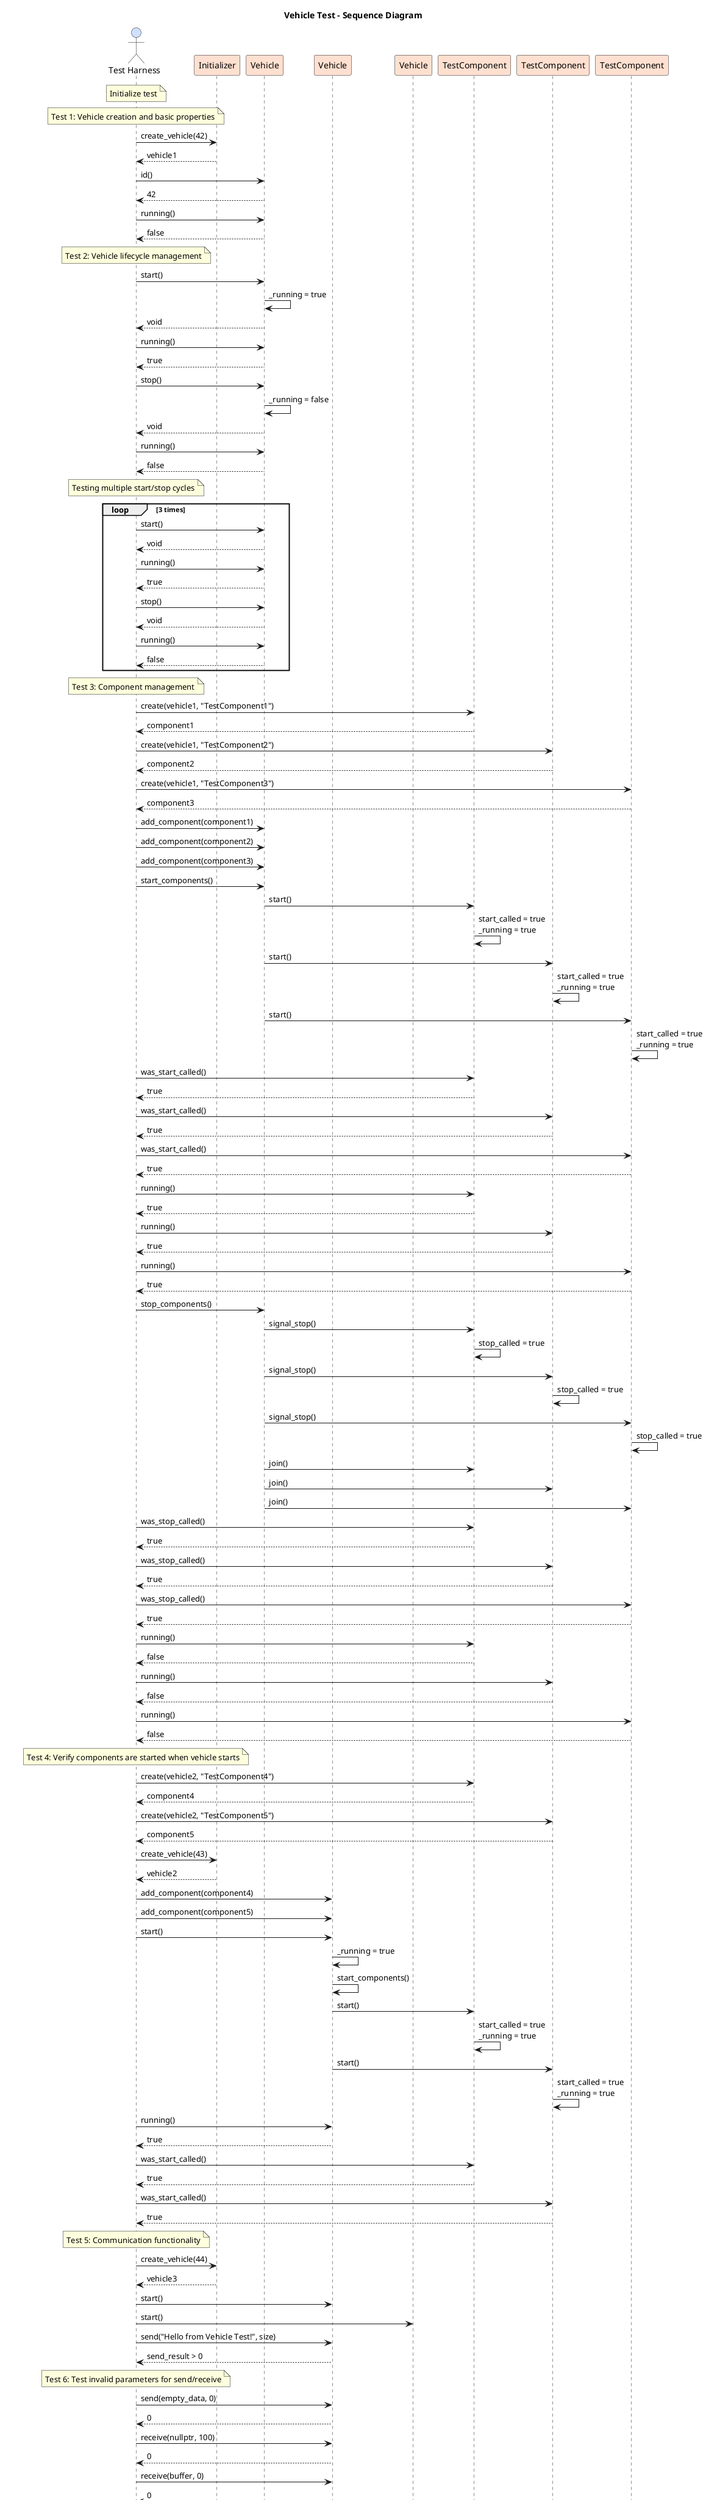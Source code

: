 @startuml vehicle_test

skinparam participant {
    BackgroundColor #FFE0D0
}
skinparam actor {
    BackgroundColor #D0E0FF
}

title Vehicle Test - Sequence Diagram

actor "Test Harness" as Test
participant "Initializer" as Initializer
participant "Vehicle" as Vehicle1
participant "Vehicle" as Vehicle2
participant "Vehicle" as Vehicle3
participant "TestComponent" as TC1
participant "TestComponent" as TC2
participant "TestComponent" as TC3

note over Test: Initialize test

note over Test: Test 1: Vehicle creation and basic properties
Test -> Initializer: create_vehicle(42)
Test <-- Initializer: vehicle1
Test -> Vehicle1: id()
Test <-- Vehicle1: 42
Test -> Vehicle1: running()
Test <-- Vehicle1: false

note over Test: Test 2: Vehicle lifecycle management
Test -> Vehicle1: start()
Vehicle1 -> Vehicle1: _running = true
Test <-- Vehicle1: void
Test -> Vehicle1: running()
Test <-- Vehicle1: true

Test -> Vehicle1: stop()
Vehicle1 -> Vehicle1: _running = false
Test <-- Vehicle1: void
Test -> Vehicle1: running()
Test <-- Vehicle1: false

note over Test: Testing multiple start/stop cycles
loop 3 times
    Test -> Vehicle1: start()
    Test <-- Vehicle1: void
    Test -> Vehicle1: running()
    Test <-- Vehicle1: true
    
    Test -> Vehicle1: stop()
    Test <-- Vehicle1: void
    Test -> Vehicle1: running()
    Test <-- Vehicle1: false
end

note over Test: Test 3: Component management
Test -> TC1: create(vehicle1, "TestComponent1")
Test <-- TC1: component1
Test -> TC2: create(vehicle1, "TestComponent2")
Test <-- TC2: component2
Test -> TC3: create(vehicle1, "TestComponent3")
Test <-- TC3: component3

Test -> Vehicle1: add_component(component1)
Test -> Vehicle1: add_component(component2)
Test -> Vehicle1: add_component(component3)

Test -> Vehicle1: start_components()
Vehicle1 -> TC1: start()
TC1 -> TC1: start_called = true\n_running = true
Vehicle1 -> TC2: start()
TC2 -> TC2: start_called = true\n_running = true
Vehicle1 -> TC3: start()
TC3 -> TC3: start_called = true\n_running = true

Test -> TC1: was_start_called()
Test <-- TC1: true
Test -> TC2: was_start_called()
Test <-- TC2: true
Test -> TC3: was_start_called()
Test <-- TC3: true

Test -> TC1: running()
Test <-- TC1: true
Test -> TC2: running()
Test <-- TC2: true
Test -> TC3: running()
Test <-- TC3: true

Test -> Vehicle1: stop_components()
Vehicle1 -> TC1: signal_stop()
TC1 -> TC1: stop_called = true
Vehicle1 -> TC2: signal_stop()
TC2 -> TC2: stop_called = true
Vehicle1 -> TC3: signal_stop()
TC3 -> TC3: stop_called = true
Vehicle1 -> TC1: join()
Vehicle1 -> TC2: join()
Vehicle1 -> TC3: join()

Test -> TC1: was_stop_called()
Test <-- TC1: true
Test -> TC2: was_stop_called()
Test <-- TC2: true
Test -> TC3: was_stop_called()
Test <-- TC3: true

Test -> TC1: running()
Test <-- TC1: false
Test -> TC2: running()
Test <-- TC2: false
Test -> TC3: running()
Test <-- TC3: false

note over Test: Test 4: Verify components are started when vehicle starts
Test -> TC1: create(vehicle2, "TestComponent4")
Test <-- TC1: component4
Test -> TC2: create(vehicle2, "TestComponent5")
Test <-- TC2: component5

Test -> Initializer: create_vehicle(43)
Test <-- Initializer: vehicle2

Test -> Vehicle2: add_component(component4)
Test -> Vehicle2: add_component(component5)

Test -> Vehicle2: start()
Vehicle2 -> Vehicle2: _running = true
Vehicle2 -> Vehicle2: start_components()
Vehicle2 -> TC1: start()
TC1 -> TC1: start_called = true\n_running = true
Vehicle2 -> TC2: start()
TC2 -> TC2: start_called = true\n_running = true

Test -> Vehicle2: running()
Test <-- Vehicle2: true
Test -> TC1: was_start_called()
Test <-- TC1: true
Test -> TC2: was_start_called()
Test <-- TC2: true

note over Test: Test 5: Communication functionality
Test -> Initializer: create_vehicle(44)
Test <-- Initializer: vehicle3

Test -> Vehicle2: start()
Test -> Vehicle3: start()

Test -> Vehicle2: send("Hello from Vehicle Test!", size)
Test <-- Vehicle2: send_result > 0

note over Test: Test 6: Test invalid parameters for send/receive
Test -> Vehicle2: send(empty_data, 0)
Test <-- Vehicle2: 0

Test -> Vehicle2: receive(nullptr, 100)
Test <-- Vehicle2: 0
Test -> Vehicle2: receive(buffer, 0)
Test <-- Vehicle2: 0

note over Test: Test 7: Test receive after vehicle has stopped
Test -> Vehicle2: stop()
Vehicle2 -> Vehicle2: _running = false
Test -> Vehicle2: running()
Test <-- Vehicle2: false

Test -> Vehicle2: receive(buffer, size)
Test <-- Vehicle2: 0

note over Test: Test 8: Make sure vehicle destructor properly cleans up components
Test -> Test: delete vehicle2
Test -> Test: delete vehicle
Test -> Test: delete vehicle3

note over Test: Test completed

@enduml 